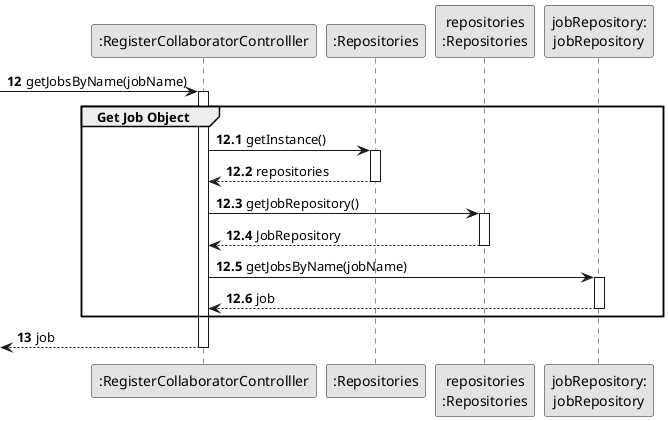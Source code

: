 @startuml
skinparam monochrome true
skinparam packageStyle rectangle
skinparam shadowing false

autonumber

'hide footbox

participant ":RegisterCollaboratorControlller" as CTRL
participant ":Repositories" as REP
participant "repositories\n:Repositories" as REPS
participant "jobRepository:\njobRepository" as jobRepository

autonumber 12

 -> CTRL : getJobsByName(jobName)
autonumber 12.1
activate CTRL
    group Get Job Object

            CTRL -> REP : getInstance()
            activate REP

            REP --> CTRL: repositories
            deactivate REP

            CTRL -> REPS : getJobRepository()
            activate REPS

            REPS --> CTRL: JobRepository
            deactivate REPS

            CTRL -> jobRepository: getJobsByName(jobName)
            activate jobRepository

            jobRepository --> CTRL : job
            deactivate jobRepository

    end
    autonumber 13
    <-- CTRL  : job
deactivate CTRL

@enduml